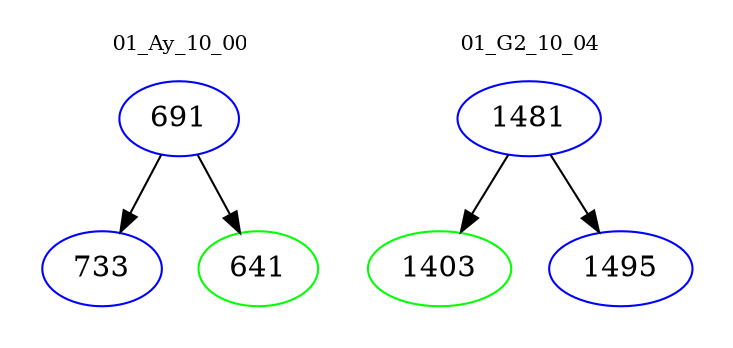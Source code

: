 digraph{
subgraph cluster_0 {
color = white
label = "01_Ay_10_00";
fontsize=10;
T0_691 [label="691", color="blue"]
T0_691 -> T0_733 [color="black"]
T0_733 [label="733", color="blue"]
T0_691 -> T0_641 [color="black"]
T0_641 [label="641", color="green"]
}
subgraph cluster_1 {
color = white
label = "01_G2_10_04";
fontsize=10;
T1_1481 [label="1481", color="blue"]
T1_1481 -> T1_1403 [color="black"]
T1_1403 [label="1403", color="green"]
T1_1481 -> T1_1495 [color="black"]
T1_1495 [label="1495", color="blue"]
}
}
